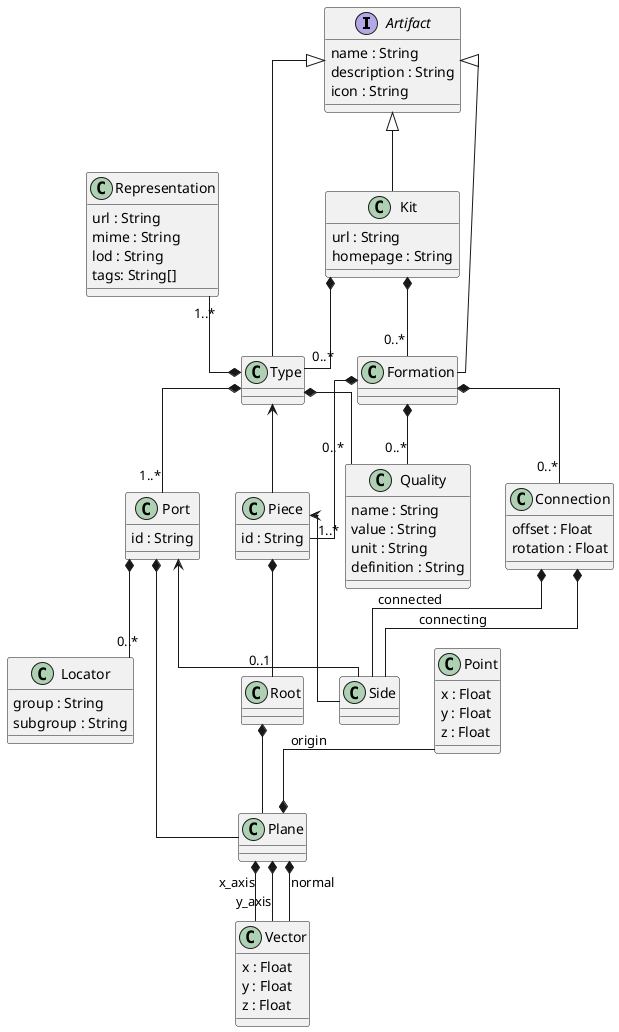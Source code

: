 @startuml "software architecture"
skinparam linetype ortho

interface Artifact {
    name : String
    description : String
    icon : String
}

class Kit {
    url : String
    homepage : String
}

class Type {
}

class Representation{
    url : String
    mime : String
    lod : String
    tags: String[]
}

class Point {
    x : Float
    y : Float
    z : Float
}

class Vector {
    x : Float
    y : Float
    z : Float
}

class Plane {
}

class Port {
    id : String
}

class Quality {
    name : String
    value : String
    unit : String
    definition : String
}

class Locator {
    group : String
    subgroup : String
}

class Piece{
    id : String
}

class Root {

}

class Connection {
    offset : Float
    rotation : Float
}

class Side {

}

class Formation {
}


Kit *-- "0..*" Type
Kit *-- "0..*" Formation
Representation "1..*" --* Type
Type *-- "1..*" Port
Type *-- "0..*" Quality
Formation *-- "1..*" Piece
Piece *-- "0..1" Root
Root *-- Plane
Formation *-- "0..*" Connection
Formation *-- "0..*" Quality
Connection *-- Side : connected
Connection *-- Side : connecting

Port *-- Plane
Port *-- "0..*"  Locator
Point --*  Plane : origin
Plane *-- Vector : x_axis
Plane *-- Vector : y_axis
Plane *-- Vector : normal

Type <-- Piece
Piece <-- Side
Port <-- Side

Artifact <|-- Kit
Artifact <|-- Type
Artifact <|-- Formation


@enduml
